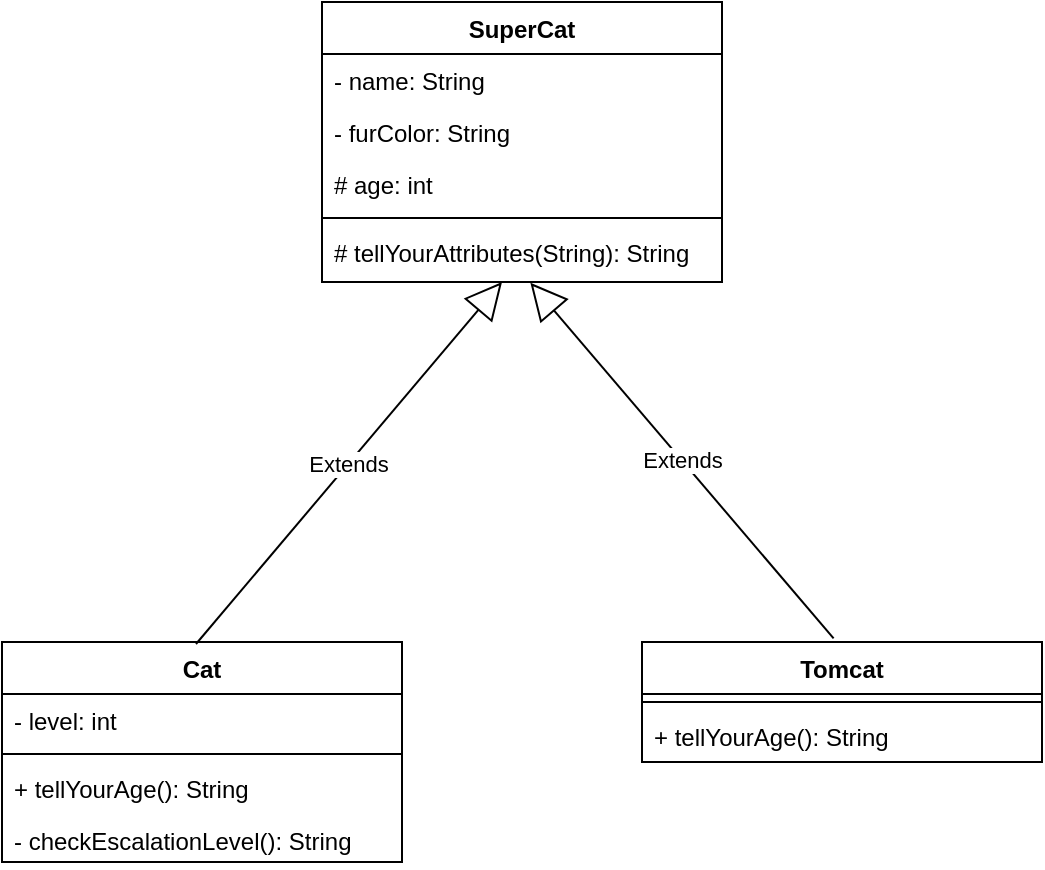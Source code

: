 <mxfile version="14.1.8" type="device"><diagram id="pugQR7zj3FAzBqlCF1u3" name="Seite-1"><mxGraphModel dx="950" dy="563" grid="1" gridSize="10" guides="1" tooltips="1" connect="1" arrows="1" fold="1" page="1" pageScale="1" pageWidth="827" pageHeight="1169" math="0" shadow="0"><root><mxCell id="0"/><mxCell id="1" parent="0"/><mxCell id="mmGfPgLKK7IH_gky64l0-1" value="Tomcat" style="swimlane;fontStyle=1;align=center;verticalAlign=top;childLayout=stackLayout;horizontal=1;startSize=26;horizontalStack=0;resizeParent=1;resizeParentMax=0;resizeLast=0;collapsible=1;marginBottom=0;" vertex="1" parent="1"><mxGeometry x="440" y="520" width="200" height="60" as="geometry"/></mxCell><mxCell id="mmGfPgLKK7IH_gky64l0-3" value="" style="line;strokeWidth=1;fillColor=none;align=left;verticalAlign=middle;spacingTop=-1;spacingLeft=3;spacingRight=3;rotatable=0;labelPosition=right;points=[];portConstraint=eastwest;" vertex="1" parent="mmGfPgLKK7IH_gky64l0-1"><mxGeometry y="26" width="200" height="8" as="geometry"/></mxCell><mxCell id="mmGfPgLKK7IH_gky64l0-4" value="+ tellYourAge(): String" style="text;strokeColor=none;fillColor=none;align=left;verticalAlign=top;spacingLeft=4;spacingRight=4;overflow=hidden;rotatable=0;points=[[0,0.5],[1,0.5]];portConstraint=eastwest;" vertex="1" parent="mmGfPgLKK7IH_gky64l0-1"><mxGeometry y="34" width="200" height="26" as="geometry"/></mxCell><mxCell id="mmGfPgLKK7IH_gky64l0-5" value="SuperCat" style="swimlane;fontStyle=1;align=center;verticalAlign=top;childLayout=stackLayout;horizontal=1;startSize=26;horizontalStack=0;resizeParent=1;resizeParentMax=0;resizeLast=0;collapsible=1;marginBottom=0;" vertex="1" parent="1"><mxGeometry x="280" y="200" width="200" height="140" as="geometry"/></mxCell><mxCell id="mmGfPgLKK7IH_gky64l0-6" value="- name: String" style="text;strokeColor=none;fillColor=none;align=left;verticalAlign=top;spacingLeft=4;spacingRight=4;overflow=hidden;rotatable=0;points=[[0,0.5],[1,0.5]];portConstraint=eastwest;" vertex="1" parent="mmGfPgLKK7IH_gky64l0-5"><mxGeometry y="26" width="200" height="26" as="geometry"/></mxCell><mxCell id="mmGfPgLKK7IH_gky64l0-17" value="- furColor: String" style="text;strokeColor=none;fillColor=none;align=left;verticalAlign=top;spacingLeft=4;spacingRight=4;overflow=hidden;rotatable=0;points=[[0,0.5],[1,0.5]];portConstraint=eastwest;" vertex="1" parent="mmGfPgLKK7IH_gky64l0-5"><mxGeometry y="52" width="200" height="26" as="geometry"/></mxCell><mxCell id="mmGfPgLKK7IH_gky64l0-18" value="# age: int" style="text;strokeColor=none;fillColor=none;align=left;verticalAlign=top;spacingLeft=4;spacingRight=4;overflow=hidden;rotatable=0;points=[[0,0.5],[1,0.5]];portConstraint=eastwest;" vertex="1" parent="mmGfPgLKK7IH_gky64l0-5"><mxGeometry y="78" width="200" height="26" as="geometry"/></mxCell><mxCell id="mmGfPgLKK7IH_gky64l0-7" value="" style="line;strokeWidth=1;fillColor=none;align=left;verticalAlign=middle;spacingTop=-1;spacingLeft=3;spacingRight=3;rotatable=0;labelPosition=right;points=[];portConstraint=eastwest;" vertex="1" parent="mmGfPgLKK7IH_gky64l0-5"><mxGeometry y="104" width="200" height="8" as="geometry"/></mxCell><mxCell id="mmGfPgLKK7IH_gky64l0-8" value="# tellYourAttributes(String): String" style="text;strokeColor=none;fillColor=none;align=left;verticalAlign=top;spacingLeft=4;spacingRight=4;overflow=hidden;rotatable=0;points=[[0,0.5],[1,0.5]];portConstraint=eastwest;" vertex="1" parent="mmGfPgLKK7IH_gky64l0-5"><mxGeometry y="112" width="200" height="28" as="geometry"/></mxCell><mxCell id="mmGfPgLKK7IH_gky64l0-9" value="Cat" style="swimlane;fontStyle=1;align=center;verticalAlign=top;childLayout=stackLayout;horizontal=1;startSize=26;horizontalStack=0;resizeParent=1;resizeParentMax=0;resizeLast=0;collapsible=1;marginBottom=0;" vertex="1" parent="1"><mxGeometry x="120" y="520" width="200" height="110" as="geometry"/></mxCell><mxCell id="mmGfPgLKK7IH_gky64l0-10" value="- level: int" style="text;strokeColor=none;fillColor=none;align=left;verticalAlign=top;spacingLeft=4;spacingRight=4;overflow=hidden;rotatable=0;points=[[0,0.5],[1,0.5]];portConstraint=eastwest;" vertex="1" parent="mmGfPgLKK7IH_gky64l0-9"><mxGeometry y="26" width="200" height="26" as="geometry"/></mxCell><mxCell id="mmGfPgLKK7IH_gky64l0-11" value="" style="line;strokeWidth=1;fillColor=none;align=left;verticalAlign=middle;spacingTop=-1;spacingLeft=3;spacingRight=3;rotatable=0;labelPosition=right;points=[];portConstraint=eastwest;" vertex="1" parent="mmGfPgLKK7IH_gky64l0-9"><mxGeometry y="52" width="200" height="8" as="geometry"/></mxCell><mxCell id="mmGfPgLKK7IH_gky64l0-12" value="+ tellYourAge(): String" style="text;strokeColor=none;fillColor=none;align=left;verticalAlign=top;spacingLeft=4;spacingRight=4;overflow=hidden;rotatable=0;points=[[0,0.5],[1,0.5]];portConstraint=eastwest;" vertex="1" parent="mmGfPgLKK7IH_gky64l0-9"><mxGeometry y="60" width="200" height="26" as="geometry"/></mxCell><mxCell id="mmGfPgLKK7IH_gky64l0-19" value="- checkEscalationLevel(): String" style="text;strokeColor=none;fillColor=none;align=left;verticalAlign=top;spacingLeft=4;spacingRight=4;overflow=hidden;rotatable=0;points=[[0,0.5],[1,0.5]];portConstraint=eastwest;" vertex="1" parent="mmGfPgLKK7IH_gky64l0-9"><mxGeometry y="86" width="200" height="24" as="geometry"/></mxCell><mxCell id="mmGfPgLKK7IH_gky64l0-20" value="Extends" style="endArrow=block;endSize=16;endFill=0;html=1;" edge="1" parent="1"><mxGeometry width="160" relative="1" as="geometry"><mxPoint x="217" y="521" as="sourcePoint"/><mxPoint x="370" y="340" as="targetPoint"/></mxGeometry></mxCell><mxCell id="mmGfPgLKK7IH_gky64l0-21" value="Extends" style="endArrow=block;endSize=16;endFill=0;html=1;exitX=0.479;exitY=-0.031;exitDx=0;exitDy=0;exitPerimeter=0;entryX=0.521;entryY=1.015;entryDx=0;entryDy=0;entryPerimeter=0;" edge="1" parent="1" source="mmGfPgLKK7IH_gky64l0-1" target="mmGfPgLKK7IH_gky64l0-8"><mxGeometry width="160" relative="1" as="geometry"><mxPoint x="520" y="370" as="sourcePoint"/><mxPoint x="680" y="370" as="targetPoint"/></mxGeometry></mxCell></root></mxGraphModel></diagram></mxfile>